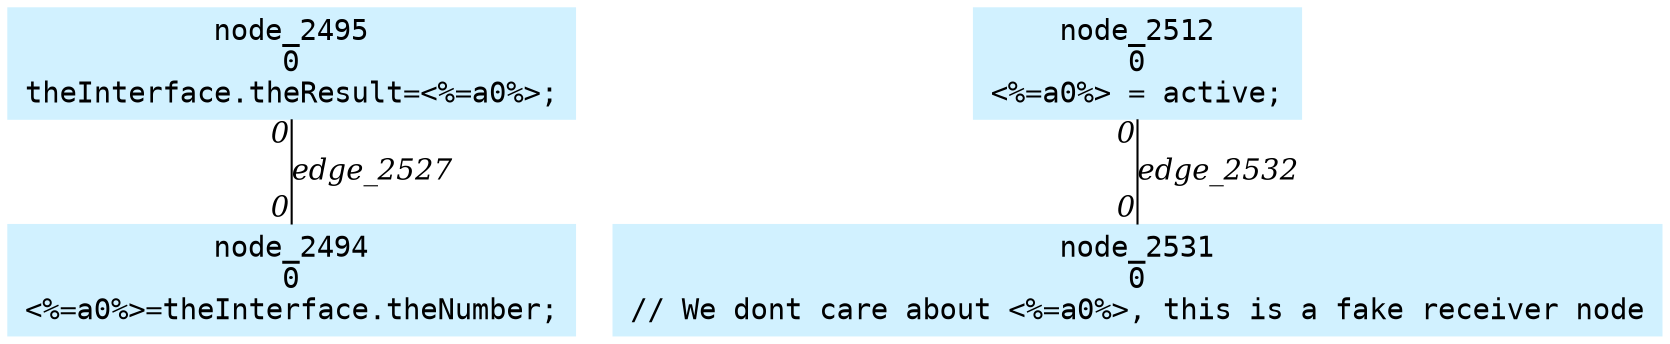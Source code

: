 digraph g{node_2494 [shape=box, style=filled, color="#d1f1ff", fontname="Courier", label="node_2494
0
<%=a0%>=theInterface.theNumber;
" ]
node_2495 [shape=box, style=filled, color="#d1f1ff", fontname="Courier", label="node_2495
0
theInterface.theResult=<%=a0%>;
" ]
node_2512 [shape=box, style=filled, color="#d1f1ff", fontname="Courier", label="node_2512
0
<%=a0%> = active;
" ]
node_2531 [shape=box, style=filled, color="#d1f1ff", fontname="Courier", label="node_2531
0
// We dont care about <%=a0%>, this is a fake receiver node
" ]
node_2495 -> node_2494 [dir=none, arrowHead=none, fontname="Times-Italic", label="edge_2527",  headlabel="0", taillabel="0" ]
node_2512 -> node_2531 [dir=none, arrowHead=none, fontname="Times-Italic", label="edge_2532",  headlabel="0", taillabel="0" ]
}